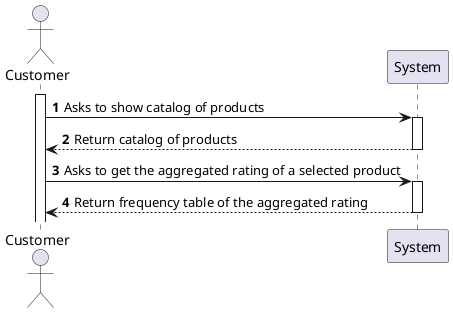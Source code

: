 @startuml
'https://plantuml.com/sequence-diagram

autoactivate on
autonumber

actor "Customer" as Customer
participant "System" as System

activate Customer

Customer -> System: Asks to show catalog of products
System --> Customer: Return catalog of products
Customer -> System: Asks to get the aggregated rating of a selected product
System --> Customer: Return frequency table of the aggregated rating



@enduml

